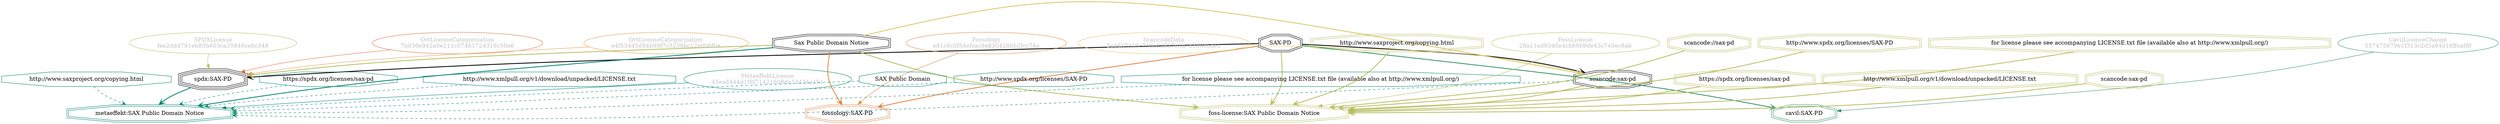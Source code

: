 strict digraph {
    node [shape=box];
    graph [splines=curved];
    3796 [label="SPDXLicense\nfae2dd4791eb83b603ca35846ce8c348"
         ,fontcolor=gray
         ,color="#b8bf62"
         ,fillcolor="beige;1"
         ,shape=ellipse];
    3797 [label="spdx:SAX-PD"
         ,shape=tripleoctagon];
    3798 [label="SAX-PD"
         ,shape=doubleoctagon];
    3799 [label="Sax Public Domain Notice"
         ,shape=doubleoctagon];
    23131 [label="ScancodeData\n3e1637340c716b21837e3d78389e6de1"
          ,fontcolor=gray
          ,color="#dac767"
          ,fillcolor="beige;1"
          ,shape=ellipse];
    23132 [label="scancode:sax-pd"
          ,shape=doubleoctagon];
    26876 [label="Fossology\ne81c0c5f54efcac9e830428bb2fcc74a"
          ,fontcolor=gray
          ,color="#e18745"
          ,fillcolor="beige;1"
          ,shape=ellipse];
    26877 [label="fossology:SAX-PD"
          ,color="#e18745"
          ,shape=doubleoctagon];
    35188 [label="OrtLicenseCategorization\n7b936e942a9e211c57461724318c50a6"
          ,fontcolor=gray
          ,color="#e06f45"
          ,fillcolor="beige;1"
          ,shape=ellipse];
    36247 [label="OrtLicenseCategorization\ne4f53445d94b99f7c3236bc12e006fba"
          ,fontcolor=gray
          ,color="#e09d4b"
          ,fillcolor="beige;1"
          ,shape=ellipse];
    37456 [label="CavilLicenseChange\n557475679e1f313c2d3a84d16ffeaf9f"
          ,fontcolor=gray
          ,color="#379469"
          ,fillcolor="beige;1"
          ,shape=ellipse];
    37457 [label="cavil:SAX-PD"
          ,color="#379469"
          ,shape=doubleoctagon];
    48724 [label="MetaeffektLicense\n45ea8444d1f8f71421608de13434a1b1"
          ,fontcolor=gray
          ,color="#00876c"
          ,fillcolor="beige;1"
          ,shape=ellipse];
    48725 [label="metaeffekt:SAX Public Domain Notice"
          ,color="#00876c"
          ,shape=doubleoctagon];
    48726 [label="SAX Public Domain"
          ,color="#00876c"
          ,shape=octagon];
    48727 [label="http://www.spdx.org/licenses/SAX-PD"
          ,color="#00876c"
          ,shape=octagon];
    48729 [label="for license please see accompanying LICENSE.txt file (available also at http://www.xmlpull.org/)"
          ,color="#00876c"
          ,shape=octagon];
    48731 [label="http://www.saxproject.org/copying.html"
          ,color="#00876c"
          ,shape=octagon];
    48733 [label="https://spdx.org/licenses/sax-pd"
          ,color="#00876c"
          ,shape=octagon];
    48735 [label="http://www.xmlpull.org/v1/download/unpacked/LICENSE.txt"
          ,color="#00876c"
          ,shape=octagon];
    50795 [label="FossLicense\n28a11ad9340e4cb60b9de43c749ec8ab"
          ,fontcolor=gray
          ,color="#b8bf62"
          ,fillcolor="beige;1"
          ,shape=ellipse];
    50796 [label="foss-license:SAX Public Domain Notice"
          ,color="#b8bf62"
          ,shape=doubleoctagon];
    50797 [label="scancode://sax-pd"
          ,color="#b8bf62"
          ,shape=doubleoctagon];
    50798 [label="http://www.spdx.org/licenses/SAX-PD"
          ,color="#b8bf62"
          ,shape=doubleoctagon];
    50799 [label="for license please see accompanying LICENSE.txt file (available also at http://www.xmlpull.org/)"
          ,color="#b8bf62"
          ,shape=doubleoctagon];
    50800 [label="http://www.saxproject.org/copying.html"
          ,color="#b8bf62"
          ,shape=doubleoctagon];
    50801 [label="https://spdx.org/licenses/sax-pd"
          ,color="#b8bf62"
          ,shape=doubleoctagon];
    50802 [label="http://www.xmlpull.org/v1/download/unpacked/LICENSE.txt"
          ,color="#b8bf62"
          ,shape=doubleoctagon];
    50803 [label="scancode:sax-pd"
          ,color="#b8bf62"
          ,shape=doubleoctagon];
    3796 -> 3797 [weight=0.5
                 ,color="#b8bf62"];
    3797 -> 48725 [style=bold
                  ,arrowhead=vee
                  ,weight=0.7
                  ,color="#00876c"];
    3798 -> 3797 [style=bold
                 ,arrowhead=vee
                 ,weight=0.7];
    3798 -> 23132 [style=bold
                  ,arrowhead=vee
                  ,weight=0.7];
    3798 -> 26877 [style=bold
                  ,arrowhead=vee
                  ,weight=0.7
                  ,color="#e18745"];
    3798 -> 37457 [style=bold
                  ,arrowhead=vee
                  ,weight=0.7
                  ,color="#379469"];
    3798 -> 37457 [style=bold
                  ,arrowhead=vee
                  ,weight=0.7
                  ,color="#379469"];
    3798 -> 50796 [style=bold
                  ,arrowhead=vee
                  ,weight=0.7
                  ,color="#b8bf62"];
    3799 -> 3797 [style=bold
                 ,arrowhead=vee
                 ,weight=0.7
                 ,color="#b8bf62"];
    3799 -> 23132 [style=bold
                  ,arrowhead=vee
                  ,weight=0.7
                  ,color="#dac767"];
    3799 -> 26877 [style=bold
                  ,arrowhead=vee
                  ,weight=0.7
                  ,color="#e18745"];
    3799 -> 48725 [style=bold
                  ,arrowhead=vee
                  ,weight=0.7
                  ,color="#00876c"];
    3799 -> 50796 [style=bold
                  ,arrowhead=vee
                  ,weight=0.7
                  ,color="#b8bf62"];
    23131 -> 23132 [weight=0.5
                   ,color="#dac767"];
    23132 -> 48725 [style=dashed
                   ,arrowhead=vee
                   ,weight=0.5
                   ,color="#00876c"];
    23132 -> 50796 [style=bold
                   ,arrowhead=vee
                   ,weight=0.7
                   ,color="#b8bf62"];
    26876 -> 26877 [weight=0.5
                   ,color="#e18745"];
    35188 -> 3797 [weight=0.5
                  ,color="#e06f45"];
    36247 -> 3797 [weight=0.5
                  ,color="#e09d4b"];
    37456 -> 37457 [weight=0.5
                   ,color="#379469"];
    48724 -> 48725 [weight=0.5
                   ,color="#00876c"];
    48726 -> 48725 [style=dashed
                   ,arrowhead=vee
                   ,weight=0.5
                   ,color="#00876c"];
    48727 -> 48725 [style=dashed
                   ,arrowhead=vee
                   ,weight=0.5
                   ,color="#00876c"];
    48729 -> 48725 [style=dashed
                   ,arrowhead=vee
                   ,weight=0.5
                   ,color="#00876c"];
    48731 -> 48725 [style=dashed
                   ,arrowhead=vee
                   ,weight=0.5
                   ,color="#00876c"];
    48733 -> 48725 [style=dashed
                   ,arrowhead=vee
                   ,weight=0.5
                   ,color="#00876c"];
    48735 -> 48725 [style=dashed
                   ,arrowhead=vee
                   ,weight=0.5
                   ,color="#00876c"];
    50795 -> 50796 [weight=0.5
                   ,color="#b8bf62"];
    50797 -> 50796 [style=bold
                   ,arrowhead=vee
                   ,weight=0.7
                   ,color="#b8bf62"];
    50798 -> 50796 [style=bold
                   ,arrowhead=vee
                   ,weight=0.7
                   ,color="#b8bf62"];
    50799 -> 50796 [style=bold
                   ,arrowhead=vee
                   ,weight=0.7
                   ,color="#b8bf62"];
    50800 -> 50796 [style=bold
                   ,arrowhead=vee
                   ,weight=0.7
                   ,color="#b8bf62"];
    50801 -> 50796 [style=bold
                   ,arrowhead=vee
                   ,weight=0.7
                   ,color="#b8bf62"];
    50802 -> 50796 [style=bold
                   ,arrowhead=vee
                   ,weight=0.7
                   ,color="#b8bf62"];
    50803 -> 50796 [style=bold
                   ,arrowhead=vee
                   ,weight=0.7
                   ,color="#b8bf62"];
}
